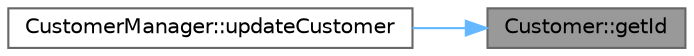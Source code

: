 digraph "Customer::getId"
{
 // LATEX_PDF_SIZE
  bgcolor="transparent";
  edge [fontname=Helvetica,fontsize=10,labelfontname=Helvetica,labelfontsize=10];
  node [fontname=Helvetica,fontsize=10,shape=box,height=0.2,width=0.4];
  rankdir="RL";
  Node1 [id="Node000001",label="Customer::getId",height=0.2,width=0.4,color="gray40", fillcolor="grey60", style="filled", fontcolor="black",tooltip="Lấy ID của khách hàng."];
  Node1 -> Node2 [id="edge1_Node000001_Node000002",dir="back",color="steelblue1",style="solid",tooltip=" "];
  Node2 [id="Node000002",label="CustomerManager::updateCustomer",height=0.2,width=0.4,color="grey40", fillcolor="white", style="filled",URL="$class_customer_manager.html#af16d1526b58db4b0753e3c0703e3bc52",tooltip="Cập nhật thông tin của một khách hàng hiện có."];
}
